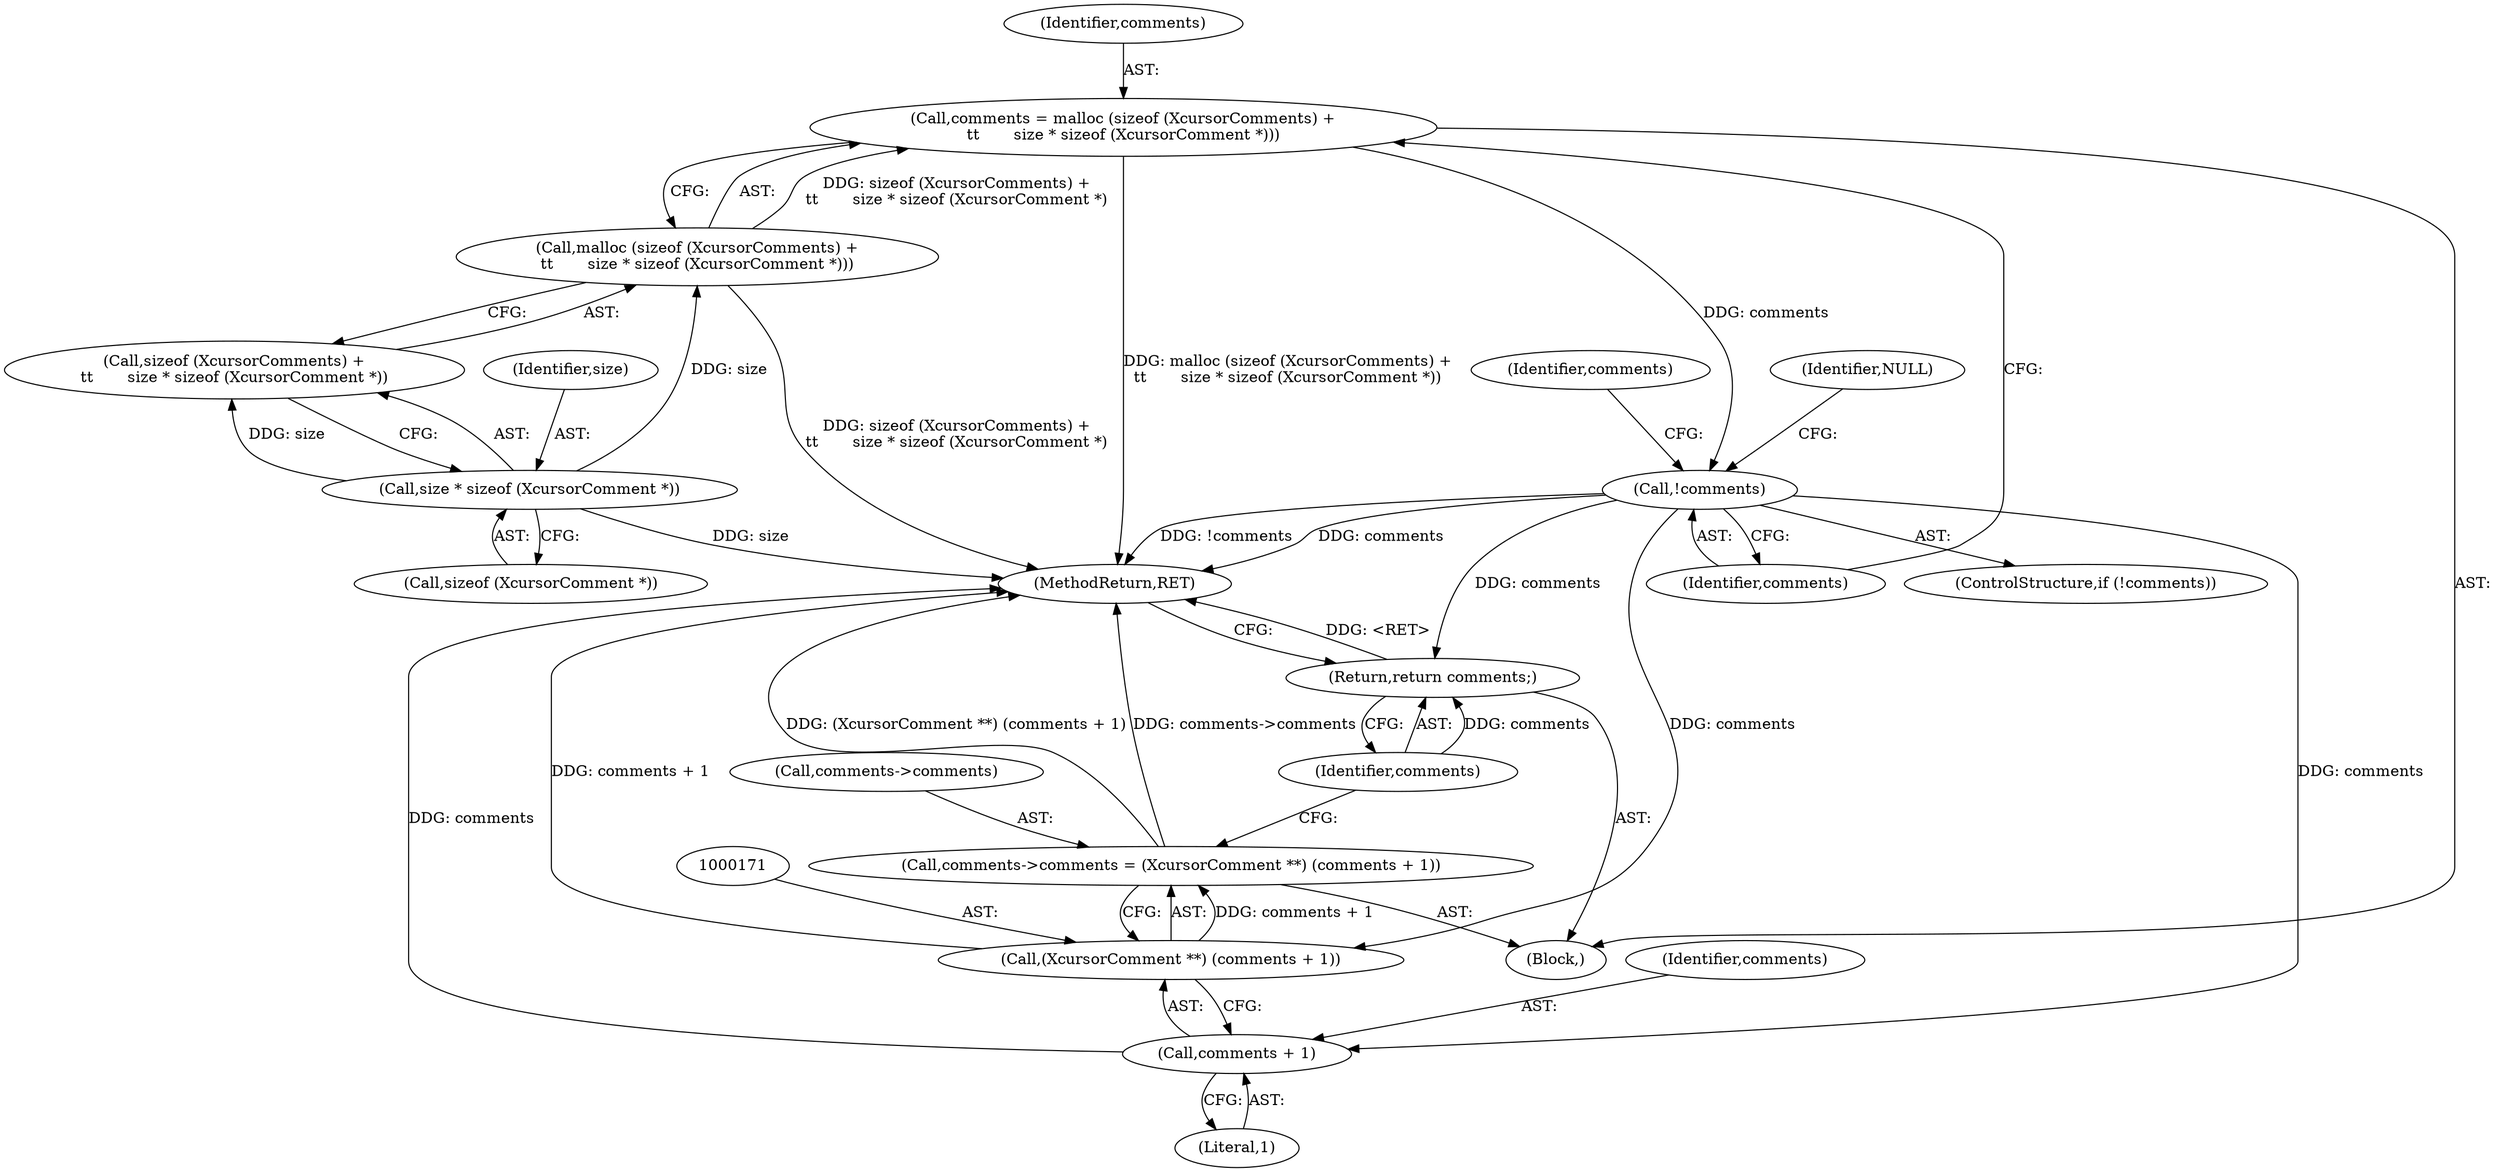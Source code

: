digraph "0_xcursor_4794b5dd34688158fb51a2943032569d3780c4b8@API" {
"1000146" [label="(Call,comments = malloc (sizeof (XcursorComments) +\n\t\t       size * sizeof (XcursorComment *)))"];
"1000148" [label="(Call,malloc (sizeof (XcursorComments) +\n\t\t       size * sizeof (XcursorComment *)))"];
"1000152" [label="(Call,size * sizeof (XcursorComment *))"];
"1000157" [label="(Call,!comments)"];
"1000170" [label="(Call,(XcursorComment **) (comments + 1))"];
"1000166" [label="(Call,comments->comments = (XcursorComment **) (comments + 1))"];
"1000172" [label="(Call,comments + 1)"];
"1000175" [label="(Return,return comments;)"];
"1000146" [label="(Call,comments = malloc (sizeof (XcursorComments) +\n\t\t       size * sizeof (XcursorComment *)))"];
"1000176" [label="(Identifier,comments)"];
"1000174" [label="(Literal,1)"];
"1000170" [label="(Call,(XcursorComment **) (comments + 1))"];
"1000152" [label="(Call,size * sizeof (XcursorComment *))"];
"1000144" [label="(Block,)"];
"1000148" [label="(Call,malloc (sizeof (XcursorComments) +\n\t\t       size * sizeof (XcursorComment *)))"];
"1000166" [label="(Call,comments->comments = (XcursorComment **) (comments + 1))"];
"1000160" [label="(Identifier,NULL)"];
"1000147" [label="(Identifier,comments)"];
"1000173" [label="(Identifier,comments)"];
"1000158" [label="(Identifier,comments)"];
"1000154" [label="(Call,sizeof (XcursorComment *))"];
"1000167" [label="(Call,comments->comments)"];
"1000149" [label="(Call,sizeof (XcursorComments) +\n\t\t       size * sizeof (XcursorComment *))"];
"1000153" [label="(Identifier,size)"];
"1000157" [label="(Call,!comments)"];
"1000156" [label="(ControlStructure,if (!comments))"];
"1000175" [label="(Return,return comments;)"];
"1000172" [label="(Call,comments + 1)"];
"1001171" [label="(MethodReturn,RET)"];
"1000163" [label="(Identifier,comments)"];
"1000146" -> "1000144"  [label="AST: "];
"1000146" -> "1000148"  [label="CFG: "];
"1000147" -> "1000146"  [label="AST: "];
"1000148" -> "1000146"  [label="AST: "];
"1000158" -> "1000146"  [label="CFG: "];
"1000146" -> "1001171"  [label="DDG: malloc (sizeof (XcursorComments) +\n\t\t       size * sizeof (XcursorComment *))"];
"1000148" -> "1000146"  [label="DDG: sizeof (XcursorComments) +\n\t\t       size * sizeof (XcursorComment *)"];
"1000146" -> "1000157"  [label="DDG: comments"];
"1000148" -> "1000149"  [label="CFG: "];
"1000149" -> "1000148"  [label="AST: "];
"1000148" -> "1001171"  [label="DDG: sizeof (XcursorComments) +\n\t\t       size * sizeof (XcursorComment *)"];
"1000152" -> "1000148"  [label="DDG: size"];
"1000152" -> "1000149"  [label="AST: "];
"1000152" -> "1000154"  [label="CFG: "];
"1000153" -> "1000152"  [label="AST: "];
"1000154" -> "1000152"  [label="AST: "];
"1000149" -> "1000152"  [label="CFG: "];
"1000152" -> "1001171"  [label="DDG: size"];
"1000152" -> "1000149"  [label="DDG: size"];
"1000157" -> "1000156"  [label="AST: "];
"1000157" -> "1000158"  [label="CFG: "];
"1000158" -> "1000157"  [label="AST: "];
"1000160" -> "1000157"  [label="CFG: "];
"1000163" -> "1000157"  [label="CFG: "];
"1000157" -> "1001171"  [label="DDG: !comments"];
"1000157" -> "1001171"  [label="DDG: comments"];
"1000157" -> "1000170"  [label="DDG: comments"];
"1000157" -> "1000172"  [label="DDG: comments"];
"1000157" -> "1000175"  [label="DDG: comments"];
"1000170" -> "1000166"  [label="AST: "];
"1000170" -> "1000172"  [label="CFG: "];
"1000171" -> "1000170"  [label="AST: "];
"1000172" -> "1000170"  [label="AST: "];
"1000166" -> "1000170"  [label="CFG: "];
"1000170" -> "1001171"  [label="DDG: comments + 1"];
"1000170" -> "1000166"  [label="DDG: comments + 1"];
"1000166" -> "1000144"  [label="AST: "];
"1000167" -> "1000166"  [label="AST: "];
"1000176" -> "1000166"  [label="CFG: "];
"1000166" -> "1001171"  [label="DDG: comments->comments"];
"1000166" -> "1001171"  [label="DDG: (XcursorComment **) (comments + 1)"];
"1000172" -> "1000174"  [label="CFG: "];
"1000173" -> "1000172"  [label="AST: "];
"1000174" -> "1000172"  [label="AST: "];
"1000172" -> "1001171"  [label="DDG: comments"];
"1000175" -> "1000144"  [label="AST: "];
"1000175" -> "1000176"  [label="CFG: "];
"1000176" -> "1000175"  [label="AST: "];
"1001171" -> "1000175"  [label="CFG: "];
"1000175" -> "1001171"  [label="DDG: <RET>"];
"1000176" -> "1000175"  [label="DDG: comments"];
}
